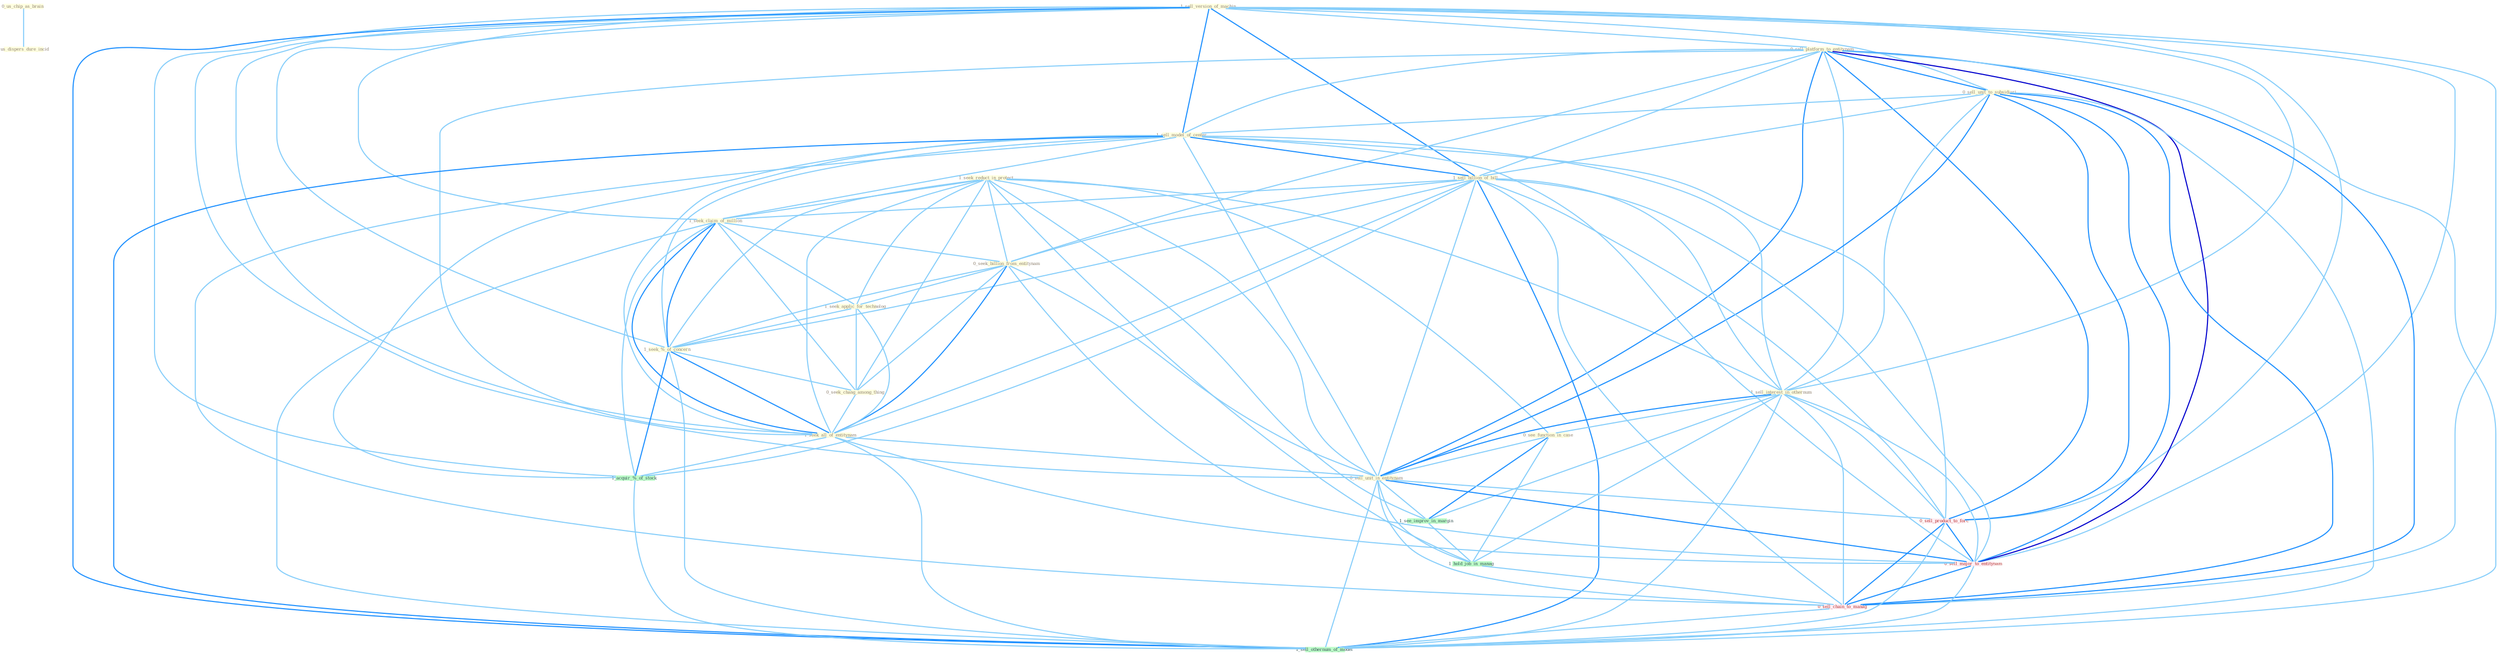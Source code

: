 Graph G{ 
    node
    [shape=polygon,style=filled,width=.5,height=.06,color="#BDFCC9",fixedsize=true,fontsize=4,
    fontcolor="#2f4f4f"];
    {node
    [color="#ffffe0", fontcolor="#8b7d6b"] "0_us_chip_as_brain " "1_seek_reduct_in_protect " "1_sell_version_of_machin " "0_sell_platform_to_entitynam " "0_sell_unit_to_subsidiari " "1_sell_model_of_center " "1_sell_billion_of_bill " "1_seek_claim_of_million " "0_seek_billion_from_entitynam " "1_seek_applic_for_technolog " "1_sell_interest_in_othernum " "1_seek_%_of_concern " "0_us_dispers_dure_incid " "0_seek_chang_among_thing " "1_seek_all_of_entitynam " "0_see_function_in_case " "0_sell_unit_in_entitynam "}
{node [color="#fff0f5", fontcolor="#b22222"] "0_sell_product_to_forc " "0_sell_major_to_entitynam " "0_sell_chain_to_manag "}
edge [color="#B0E2FF"];

	"0_us_chip_as_brain " -- "0_us_dispers_dure_incid " [w="1", color="#87cefa" ];
	"1_seek_reduct_in_protect " -- "1_seek_claim_of_million " [w="1", color="#87cefa" ];
	"1_seek_reduct_in_protect " -- "0_seek_billion_from_entitynam " [w="1", color="#87cefa" ];
	"1_seek_reduct_in_protect " -- "1_seek_applic_for_technolog " [w="1", color="#87cefa" ];
	"1_seek_reduct_in_protect " -- "1_sell_interest_in_othernum " [w="1", color="#87cefa" ];
	"1_seek_reduct_in_protect " -- "1_seek_%_of_concern " [w="1", color="#87cefa" ];
	"1_seek_reduct_in_protect " -- "0_seek_chang_among_thing " [w="1", color="#87cefa" ];
	"1_seek_reduct_in_protect " -- "1_seek_all_of_entitynam " [w="1", color="#87cefa" ];
	"1_seek_reduct_in_protect " -- "0_see_function_in_case " [w="1", color="#87cefa" ];
	"1_seek_reduct_in_protect " -- "0_sell_unit_in_entitynam " [w="1", color="#87cefa" ];
	"1_seek_reduct_in_protect " -- "1_see_improv_in_margin " [w="1", color="#87cefa" ];
	"1_seek_reduct_in_protect " -- "1_hold_job_in_manag " [w="1", color="#87cefa" ];
	"1_sell_version_of_machin " -- "0_sell_platform_to_entitynam " [w="1", color="#87cefa" ];
	"1_sell_version_of_machin " -- "0_sell_unit_to_subsidiari " [w="1", color="#87cefa" ];
	"1_sell_version_of_machin " -- "1_sell_model_of_center " [w="2", color="#1e90ff" , len=0.8];
	"1_sell_version_of_machin " -- "1_sell_billion_of_bill " [w="2", color="#1e90ff" , len=0.8];
	"1_sell_version_of_machin " -- "1_seek_claim_of_million " [w="1", color="#87cefa" ];
	"1_sell_version_of_machin " -- "1_sell_interest_in_othernum " [w="1", color="#87cefa" ];
	"1_sell_version_of_machin " -- "1_seek_%_of_concern " [w="1", color="#87cefa" ];
	"1_sell_version_of_machin " -- "1_seek_all_of_entitynam " [w="1", color="#87cefa" ];
	"1_sell_version_of_machin " -- "0_sell_unit_in_entitynam " [w="1", color="#87cefa" ];
	"1_sell_version_of_machin " -- "1_acquir_%_of_stock " [w="1", color="#87cefa" ];
	"1_sell_version_of_machin " -- "0_sell_product_to_forc " [w="1", color="#87cefa" ];
	"1_sell_version_of_machin " -- "0_sell_major_to_entitynam " [w="1", color="#87cefa" ];
	"1_sell_version_of_machin " -- "0_sell_chain_to_manag " [w="1", color="#87cefa" ];
	"1_sell_version_of_machin " -- "1_sell_othernum_of_model " [w="2", color="#1e90ff" , len=0.8];
	"0_sell_platform_to_entitynam " -- "0_sell_unit_to_subsidiari " [w="2", color="#1e90ff" , len=0.8];
	"0_sell_platform_to_entitynam " -- "1_sell_model_of_center " [w="1", color="#87cefa" ];
	"0_sell_platform_to_entitynam " -- "1_sell_billion_of_bill " [w="1", color="#87cefa" ];
	"0_sell_platform_to_entitynam " -- "0_seek_billion_from_entitynam " [w="1", color="#87cefa" ];
	"0_sell_platform_to_entitynam " -- "1_sell_interest_in_othernum " [w="1", color="#87cefa" ];
	"0_sell_platform_to_entitynam " -- "1_seek_all_of_entitynam " [w="1", color="#87cefa" ];
	"0_sell_platform_to_entitynam " -- "0_sell_unit_in_entitynam " [w="2", color="#1e90ff" , len=0.8];
	"0_sell_platform_to_entitynam " -- "0_sell_product_to_forc " [w="2", color="#1e90ff" , len=0.8];
	"0_sell_platform_to_entitynam " -- "0_sell_major_to_entitynam " [w="3", color="#0000cd" , len=0.6];
	"0_sell_platform_to_entitynam " -- "0_sell_chain_to_manag " [w="2", color="#1e90ff" , len=0.8];
	"0_sell_platform_to_entitynam " -- "1_sell_othernum_of_model " [w="1", color="#87cefa" ];
	"0_sell_unit_to_subsidiari " -- "1_sell_model_of_center " [w="1", color="#87cefa" ];
	"0_sell_unit_to_subsidiari " -- "1_sell_billion_of_bill " [w="1", color="#87cefa" ];
	"0_sell_unit_to_subsidiari " -- "1_sell_interest_in_othernum " [w="1", color="#87cefa" ];
	"0_sell_unit_to_subsidiari " -- "0_sell_unit_in_entitynam " [w="2", color="#1e90ff" , len=0.8];
	"0_sell_unit_to_subsidiari " -- "0_sell_product_to_forc " [w="2", color="#1e90ff" , len=0.8];
	"0_sell_unit_to_subsidiari " -- "0_sell_major_to_entitynam " [w="2", color="#1e90ff" , len=0.8];
	"0_sell_unit_to_subsidiari " -- "0_sell_chain_to_manag " [w="2", color="#1e90ff" , len=0.8];
	"0_sell_unit_to_subsidiari " -- "1_sell_othernum_of_model " [w="1", color="#87cefa" ];
	"1_sell_model_of_center " -- "1_sell_billion_of_bill " [w="2", color="#1e90ff" , len=0.8];
	"1_sell_model_of_center " -- "1_seek_claim_of_million " [w="1", color="#87cefa" ];
	"1_sell_model_of_center " -- "1_sell_interest_in_othernum " [w="1", color="#87cefa" ];
	"1_sell_model_of_center " -- "1_seek_%_of_concern " [w="1", color="#87cefa" ];
	"1_sell_model_of_center " -- "1_seek_all_of_entitynam " [w="1", color="#87cefa" ];
	"1_sell_model_of_center " -- "0_sell_unit_in_entitynam " [w="1", color="#87cefa" ];
	"1_sell_model_of_center " -- "1_acquir_%_of_stock " [w="1", color="#87cefa" ];
	"1_sell_model_of_center " -- "0_sell_product_to_forc " [w="1", color="#87cefa" ];
	"1_sell_model_of_center " -- "0_sell_major_to_entitynam " [w="1", color="#87cefa" ];
	"1_sell_model_of_center " -- "0_sell_chain_to_manag " [w="1", color="#87cefa" ];
	"1_sell_model_of_center " -- "1_sell_othernum_of_model " [w="2", color="#1e90ff" , len=0.8];
	"1_sell_billion_of_bill " -- "1_seek_claim_of_million " [w="1", color="#87cefa" ];
	"1_sell_billion_of_bill " -- "0_seek_billion_from_entitynam " [w="1", color="#87cefa" ];
	"1_sell_billion_of_bill " -- "1_sell_interest_in_othernum " [w="1", color="#87cefa" ];
	"1_sell_billion_of_bill " -- "1_seek_%_of_concern " [w="1", color="#87cefa" ];
	"1_sell_billion_of_bill " -- "1_seek_all_of_entitynam " [w="1", color="#87cefa" ];
	"1_sell_billion_of_bill " -- "0_sell_unit_in_entitynam " [w="1", color="#87cefa" ];
	"1_sell_billion_of_bill " -- "1_acquir_%_of_stock " [w="1", color="#87cefa" ];
	"1_sell_billion_of_bill " -- "0_sell_product_to_forc " [w="1", color="#87cefa" ];
	"1_sell_billion_of_bill " -- "0_sell_major_to_entitynam " [w="1", color="#87cefa" ];
	"1_sell_billion_of_bill " -- "0_sell_chain_to_manag " [w="1", color="#87cefa" ];
	"1_sell_billion_of_bill " -- "1_sell_othernum_of_model " [w="2", color="#1e90ff" , len=0.8];
	"1_seek_claim_of_million " -- "0_seek_billion_from_entitynam " [w="1", color="#87cefa" ];
	"1_seek_claim_of_million " -- "1_seek_applic_for_technolog " [w="1", color="#87cefa" ];
	"1_seek_claim_of_million " -- "1_seek_%_of_concern " [w="2", color="#1e90ff" , len=0.8];
	"1_seek_claim_of_million " -- "0_seek_chang_among_thing " [w="1", color="#87cefa" ];
	"1_seek_claim_of_million " -- "1_seek_all_of_entitynam " [w="2", color="#1e90ff" , len=0.8];
	"1_seek_claim_of_million " -- "1_acquir_%_of_stock " [w="1", color="#87cefa" ];
	"1_seek_claim_of_million " -- "1_sell_othernum_of_model " [w="1", color="#87cefa" ];
	"0_seek_billion_from_entitynam " -- "1_seek_applic_for_technolog " [w="1", color="#87cefa" ];
	"0_seek_billion_from_entitynam " -- "1_seek_%_of_concern " [w="1", color="#87cefa" ];
	"0_seek_billion_from_entitynam " -- "0_seek_chang_among_thing " [w="1", color="#87cefa" ];
	"0_seek_billion_from_entitynam " -- "1_seek_all_of_entitynam " [w="2", color="#1e90ff" , len=0.8];
	"0_seek_billion_from_entitynam " -- "0_sell_unit_in_entitynam " [w="1", color="#87cefa" ];
	"0_seek_billion_from_entitynam " -- "0_sell_major_to_entitynam " [w="1", color="#87cefa" ];
	"1_seek_applic_for_technolog " -- "1_seek_%_of_concern " [w="1", color="#87cefa" ];
	"1_seek_applic_for_technolog " -- "0_seek_chang_among_thing " [w="1", color="#87cefa" ];
	"1_seek_applic_for_technolog " -- "1_seek_all_of_entitynam " [w="1", color="#87cefa" ];
	"1_sell_interest_in_othernum " -- "0_see_function_in_case " [w="1", color="#87cefa" ];
	"1_sell_interest_in_othernum " -- "0_sell_unit_in_entitynam " [w="2", color="#1e90ff" , len=0.8];
	"1_sell_interest_in_othernum " -- "1_see_improv_in_margin " [w="1", color="#87cefa" ];
	"1_sell_interest_in_othernum " -- "1_hold_job_in_manag " [w="1", color="#87cefa" ];
	"1_sell_interest_in_othernum " -- "0_sell_product_to_forc " [w="1", color="#87cefa" ];
	"1_sell_interest_in_othernum " -- "0_sell_major_to_entitynam " [w="1", color="#87cefa" ];
	"1_sell_interest_in_othernum " -- "0_sell_chain_to_manag " [w="1", color="#87cefa" ];
	"1_sell_interest_in_othernum " -- "1_sell_othernum_of_model " [w="1", color="#87cefa" ];
	"1_seek_%_of_concern " -- "0_seek_chang_among_thing " [w="1", color="#87cefa" ];
	"1_seek_%_of_concern " -- "1_seek_all_of_entitynam " [w="2", color="#1e90ff" , len=0.8];
	"1_seek_%_of_concern " -- "1_acquir_%_of_stock " [w="2", color="#1e90ff" , len=0.8];
	"1_seek_%_of_concern " -- "1_sell_othernum_of_model " [w="1", color="#87cefa" ];
	"0_seek_chang_among_thing " -- "1_seek_all_of_entitynam " [w="1", color="#87cefa" ];
	"1_seek_all_of_entitynam " -- "0_sell_unit_in_entitynam " [w="1", color="#87cefa" ];
	"1_seek_all_of_entitynam " -- "1_acquir_%_of_stock " [w="1", color="#87cefa" ];
	"1_seek_all_of_entitynam " -- "0_sell_major_to_entitynam " [w="1", color="#87cefa" ];
	"1_seek_all_of_entitynam " -- "1_sell_othernum_of_model " [w="1", color="#87cefa" ];
	"0_see_function_in_case " -- "0_sell_unit_in_entitynam " [w="1", color="#87cefa" ];
	"0_see_function_in_case " -- "1_see_improv_in_margin " [w="2", color="#1e90ff" , len=0.8];
	"0_see_function_in_case " -- "1_hold_job_in_manag " [w="1", color="#87cefa" ];
	"0_sell_unit_in_entitynam " -- "1_see_improv_in_margin " [w="1", color="#87cefa" ];
	"0_sell_unit_in_entitynam " -- "1_hold_job_in_manag " [w="1", color="#87cefa" ];
	"0_sell_unit_in_entitynam " -- "0_sell_product_to_forc " [w="1", color="#87cefa" ];
	"0_sell_unit_in_entitynam " -- "0_sell_major_to_entitynam " [w="2", color="#1e90ff" , len=0.8];
	"0_sell_unit_in_entitynam " -- "0_sell_chain_to_manag " [w="1", color="#87cefa" ];
	"0_sell_unit_in_entitynam " -- "1_sell_othernum_of_model " [w="1", color="#87cefa" ];
	"1_see_improv_in_margin " -- "1_hold_job_in_manag " [w="1", color="#87cefa" ];
	"1_acquir_%_of_stock " -- "1_sell_othernum_of_model " [w="1", color="#87cefa" ];
	"1_hold_job_in_manag " -- "0_sell_chain_to_manag " [w="1", color="#87cefa" ];
	"0_sell_product_to_forc " -- "0_sell_major_to_entitynam " [w="2", color="#1e90ff" , len=0.8];
	"0_sell_product_to_forc " -- "0_sell_chain_to_manag " [w="2", color="#1e90ff" , len=0.8];
	"0_sell_product_to_forc " -- "1_sell_othernum_of_model " [w="1", color="#87cefa" ];
	"0_sell_major_to_entitynam " -- "0_sell_chain_to_manag " [w="2", color="#1e90ff" , len=0.8];
	"0_sell_major_to_entitynam " -- "1_sell_othernum_of_model " [w="1", color="#87cefa" ];
	"0_sell_chain_to_manag " -- "1_sell_othernum_of_model " [w="1", color="#87cefa" ];
}